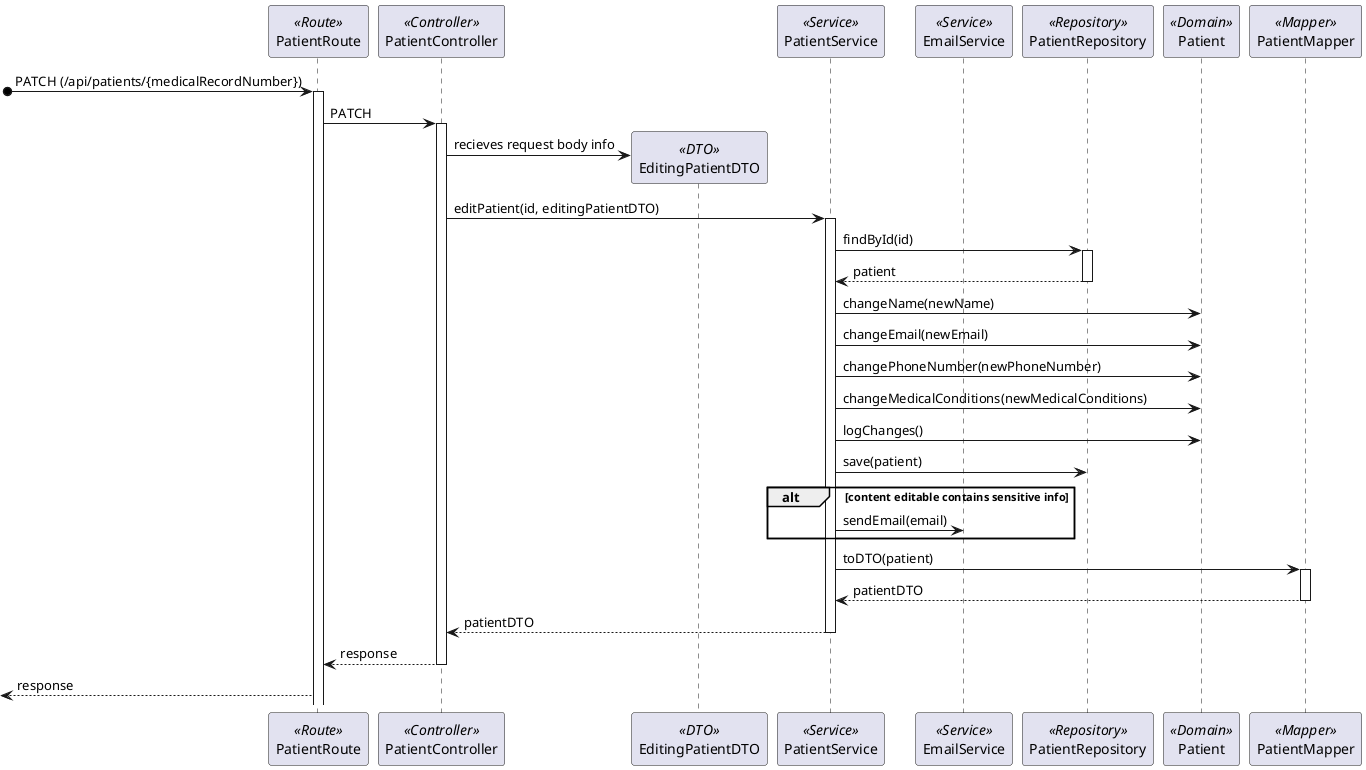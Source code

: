 ```plantuml
@startuml Process_View
participant PatientRoute as Route <<Route>>
participant PatientController as Controller <<Controller>>
participant EditingPatientDTO as DTO <<DTO>>
participant PatientService as Service <<Service>>
participant EmailService as EmailService <<Service>>
participant PatientRepository as Repository <<Repository>>
participant Patient as Domain <<Domain>>
participant PatientMapper as Mapper <<Mapper>>
[o-> Route: PATCH (/api/patients/{medicalRecordNumber})
activate Route
Route -> Controller : PATCH
activate Controller
Controller -> DTO** : recieves request body info
Controller -> Service : editPatient(id, editingPatientDTO)
activate Service
Service -> Repository : findById(id)
activate Repository
return patient
Service -> Domain : changeName(newName)
Service -> Domain : changeEmail(newEmail)
Service -> Domain : changePhoneNumber(newPhoneNumber)
Service -> Domain : changeMedicalConditions(newMedicalConditions)
Service -> Domain : logChanges()
Service -> Repository : save(patient)
alt content editable contains sensitive info
    Service -> EmailService : sendEmail(email)
end
Service -> Mapper : toDTO(patient)
activate Mapper
return patientDTO
Service --> Controller : patientDTO
deactivate Service
Controller --> Route : response
deactivate Controller
<-- Route : response

@enduml
```